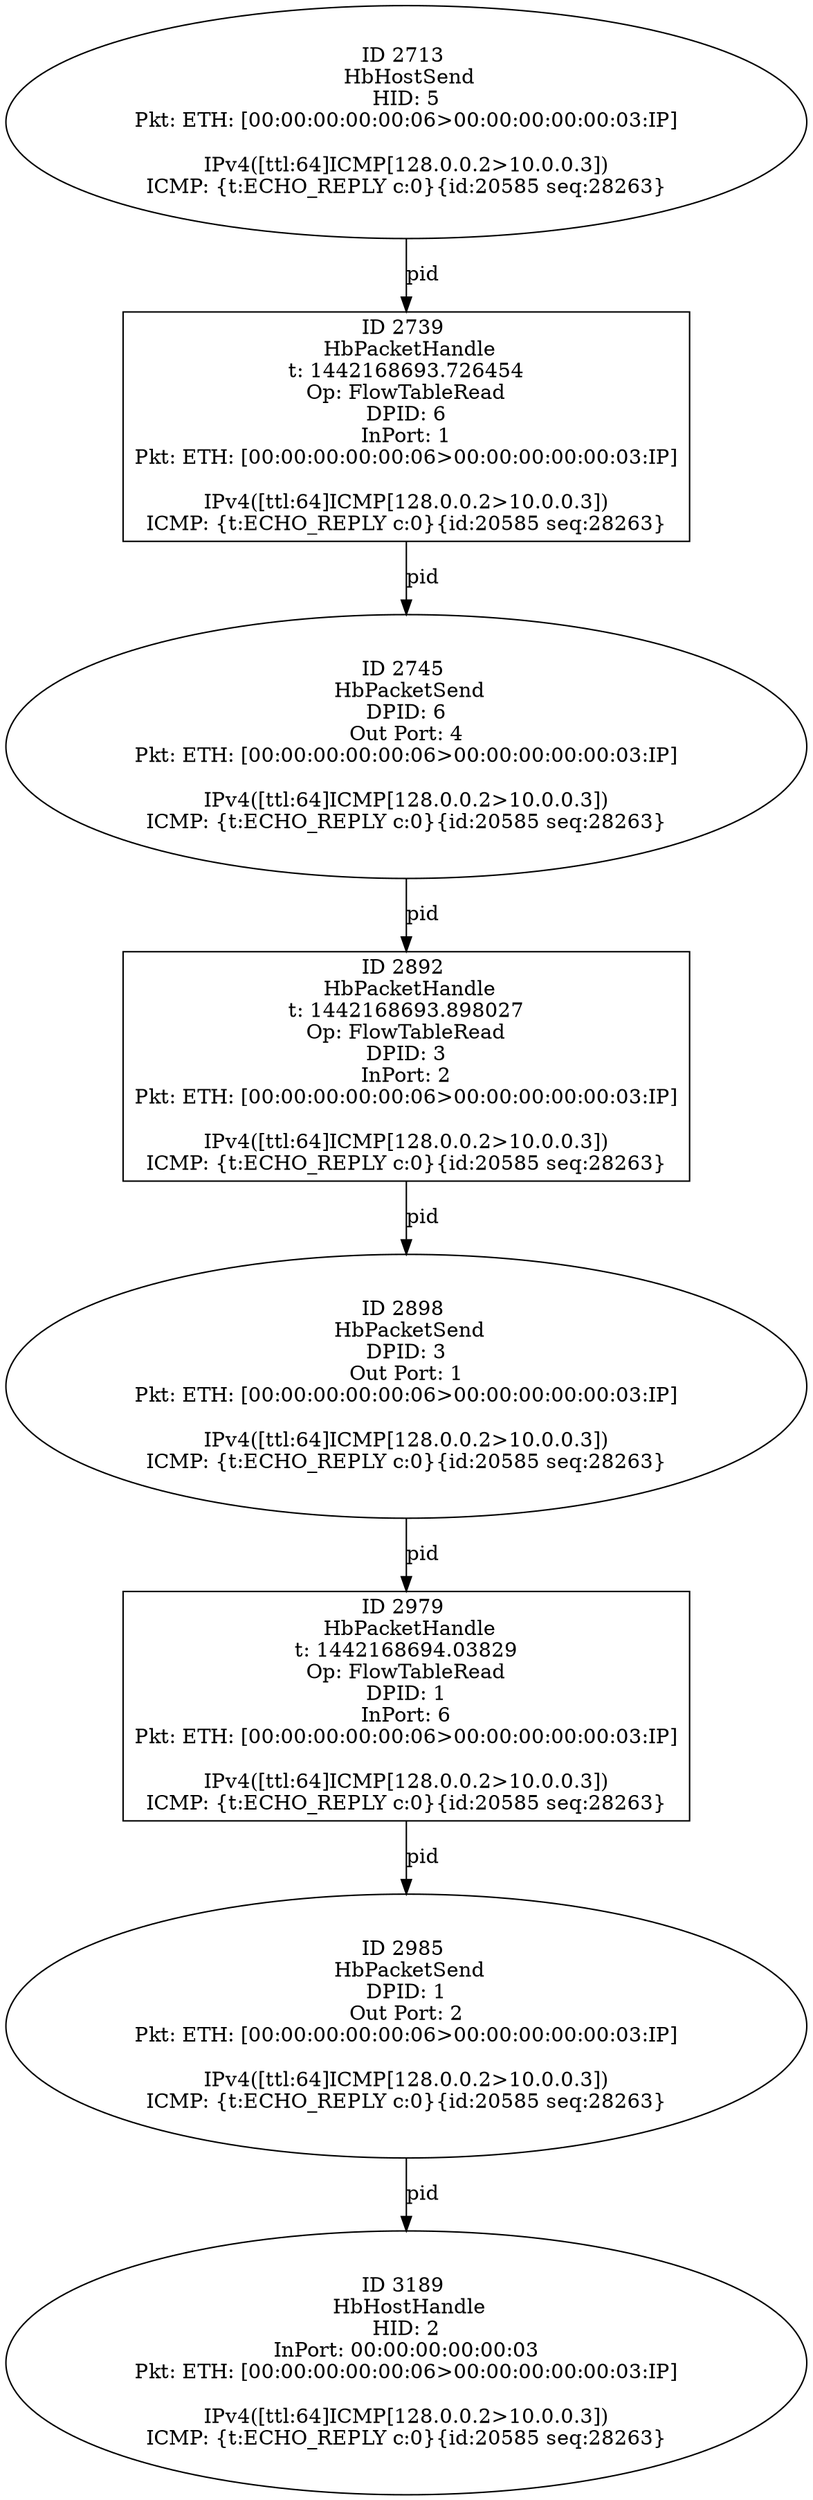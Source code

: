 strict digraph G {
2979 [shape=box, event=<hb_events.HbPacketHandle object at 0x1076d8fd0>, label="ID 2979 
 HbPacketHandle
t: 1442168694.03829
Op: FlowTableRead
DPID: 1
InPort: 6
Pkt: ETH: [00:00:00:00:00:06>00:00:00:00:00:03:IP]

IPv4([ttl:64]ICMP[128.0.0.2>10.0.0.3])
ICMP: {t:ECHO_REPLY c:0}{id:20585 seq:28263}"];
2985 [shape=oval, event=<hb_events.HbPacketSend object at 0x1076e3250>, label="ID 2985 
 HbPacketSend
DPID: 1
Out Port: 2
Pkt: ETH: [00:00:00:00:00:06>00:00:00:00:00:03:IP]

IPv4([ttl:64]ICMP[128.0.0.2>10.0.0.3])
ICMP: {t:ECHO_REPLY c:0}{id:20585 seq:28263}"];
2892 [shape=box, event=<hb_events.HbPacketHandle object at 0x10769a7d0>, label="ID 2892 
 HbPacketHandle
t: 1442168693.898027
Op: FlowTableRead
DPID: 3
InPort: 2
Pkt: ETH: [00:00:00:00:00:06>00:00:00:00:00:03:IP]

IPv4([ttl:64]ICMP[128.0.0.2>10.0.0.3])
ICMP: {t:ECHO_REPLY c:0}{id:20585 seq:28263}"];
2898 [shape=oval, event=<hb_events.HbPacketSend object at 0x1076a73d0>, label="ID 2898 
 HbPacketSend
DPID: 3
Out Port: 1
Pkt: ETH: [00:00:00:00:00:06>00:00:00:00:00:03:IP]

IPv4([ttl:64]ICMP[128.0.0.2>10.0.0.3])
ICMP: {t:ECHO_REPLY c:0}{id:20585 seq:28263}"];
2739 [shape=box, event=<hb_events.HbPacketHandle object at 0x107612bd0>, label="ID 2739 
 HbPacketHandle
t: 1442168693.726454
Op: FlowTableRead
DPID: 6
InPort: 1
Pkt: ETH: [00:00:00:00:00:06>00:00:00:00:00:03:IP]

IPv4([ttl:64]ICMP[128.0.0.2>10.0.0.3])
ICMP: {t:ECHO_REPLY c:0}{id:20585 seq:28263}"];
3189 [shape=oval, event=<hb_events.HbHostHandle object at 0x107798650>, label="ID 3189 
 HbHostHandle
HID: 2
InPort: 00:00:00:00:00:03
Pkt: ETH: [00:00:00:00:00:06>00:00:00:00:00:03:IP]

IPv4([ttl:64]ICMP[128.0.0.2>10.0.0.3])
ICMP: {t:ECHO_REPLY c:0}{id:20585 seq:28263}"];
2713 [shape=oval, event=<hb_events.HbHostSend object at 0x1075f7ed0>, label="ID 2713 
 HbHostSend
HID: 5
Pkt: ETH: [00:00:00:00:00:06>00:00:00:00:00:03:IP]

IPv4([ttl:64]ICMP[128.0.0.2>10.0.0.3])
ICMP: {t:ECHO_REPLY c:0}{id:20585 seq:28263}"];
2745 [shape=oval, event=<hb_events.HbPacketSend object at 0x10761b990>, label="ID 2745 
 HbPacketSend
DPID: 6
Out Port: 4
Pkt: ETH: [00:00:00:00:00:06>00:00:00:00:00:03:IP]

IPv4([ttl:64]ICMP[128.0.0.2>10.0.0.3])
ICMP: {t:ECHO_REPLY c:0}{id:20585 seq:28263}"];
2979 -> 2985  [rel=pid, label=pid];
2985 -> 3189  [rel=pid, label=pid];
2892 -> 2898  [rel=pid, label=pid];
2898 -> 2979  [rel=pid, label=pid];
2739 -> 2745  [rel=pid, label=pid];
2745 -> 2892  [rel=pid, label=pid];
2713 -> 2739  [rel=pid, label=pid];
}
